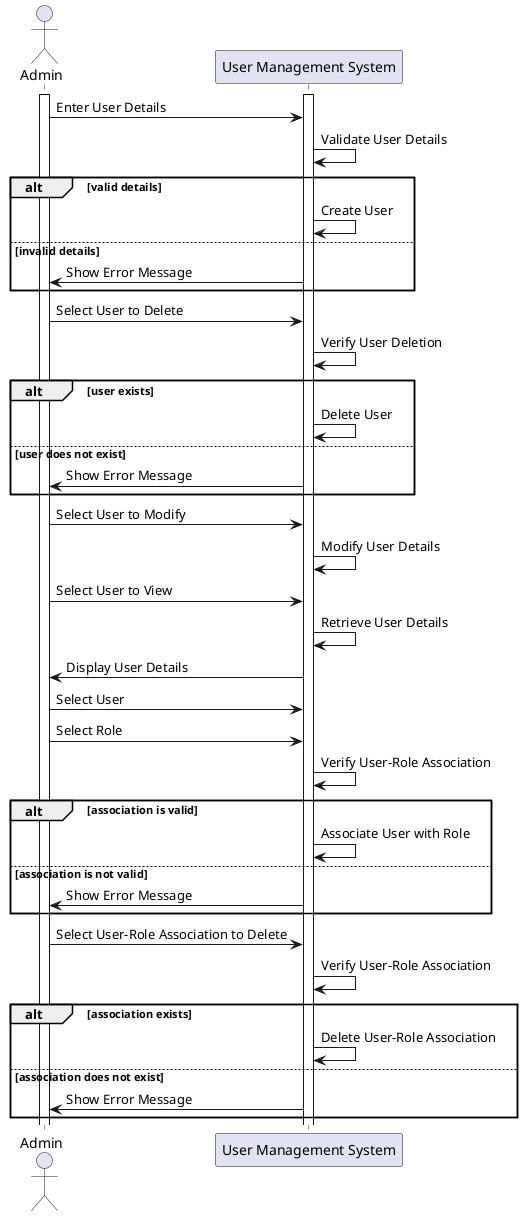 @startuml
actor Admin
participant "User Management System" as System
activate Admin
activate System
Admin -> System: Enter User Details
System -> System: Validate User Details
alt valid details
  System -> System: Create User
else invalid details
  System -> Admin: Show Error Message
end
Admin -> System: Select User to Delete
System -> System: Verify User Deletion
alt user exists
  System -> System: Delete User
else user does not exist
  System -> Admin: Show Error Message
end
Admin -> System: Select User to Modify
System -> System: Modify User Details
Admin -> System: Select User to View
System -> System: Retrieve User Details
System -> Admin: Display User Details
Admin -> System: Select User
Admin -> System: Select Role
System -> System: Verify User-Role Association
alt association is valid
  System -> System: Associate User with Role
else association is not valid
  System -> Admin: Show Error Message
end
Admin -> System: Select User-Role Association to Delete
System -> System: Verify User-Role Association
alt association exists
  System -> System: Delete User-Role Association
else association does not exist
  System -> Admin: Show Error Message
end
@enduml
